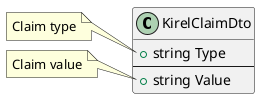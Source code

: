 ﻿@startuml

class KirelClaimDto{
    +string Type
    --
    +string Value
}

note left of KirelClaimDto::Type
  Claim type
end note

note left of KirelClaimDto::Value
  Claim value
end note

@enduml